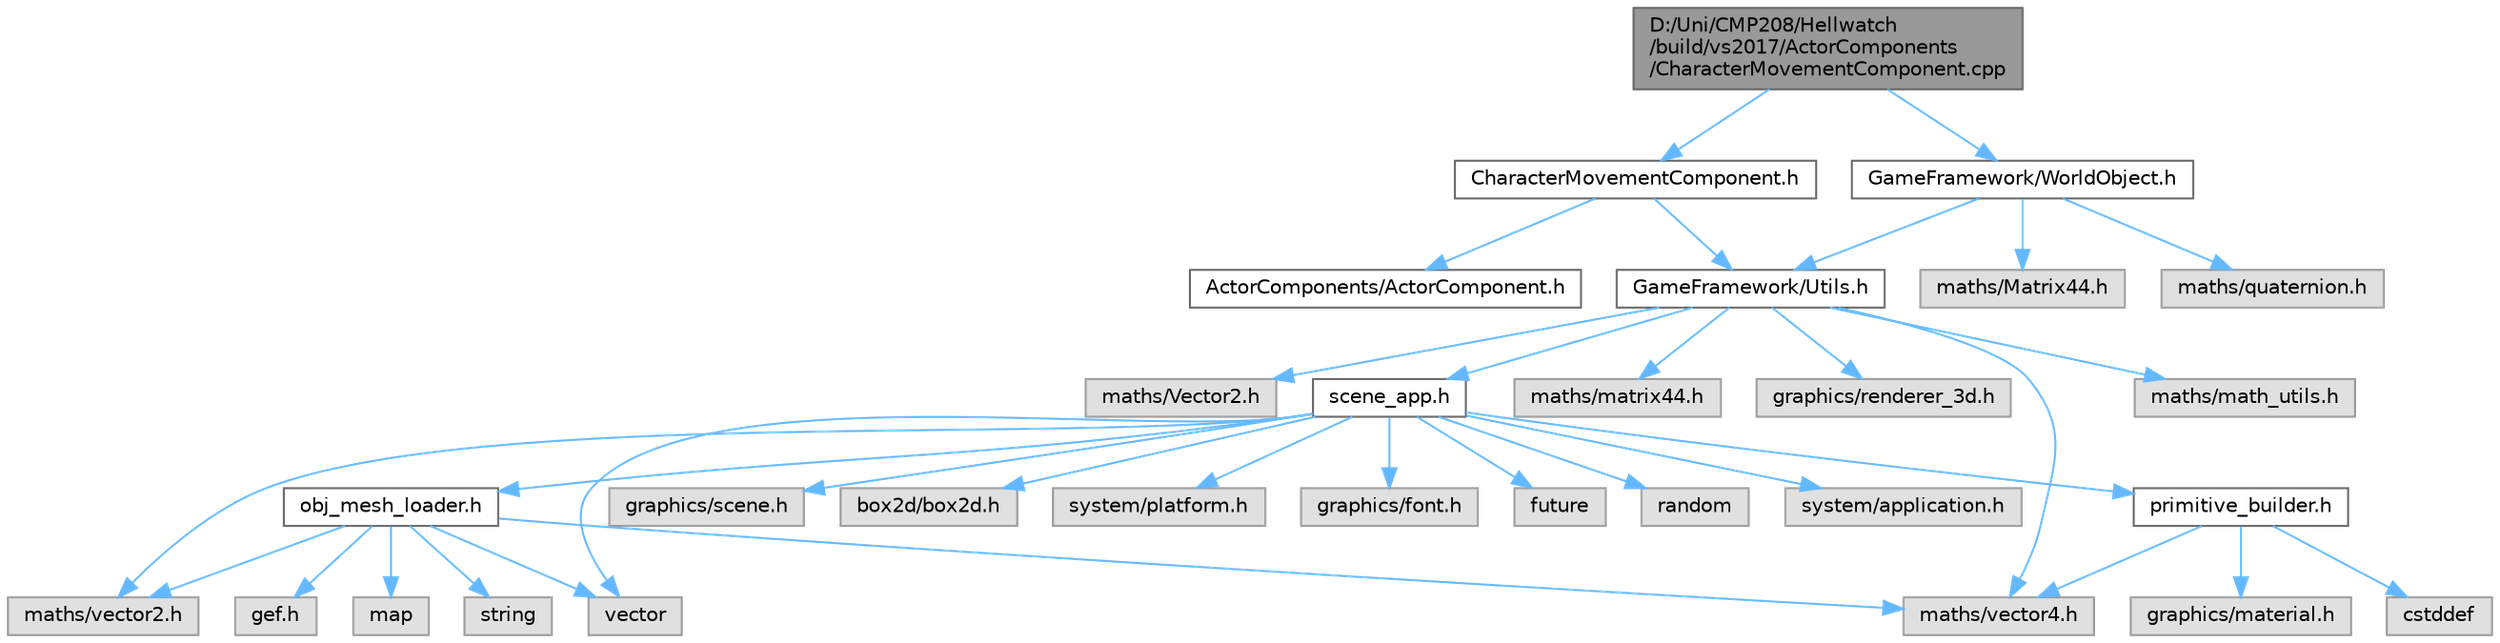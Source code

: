 digraph "D:/Uni/CMP208/Hellwatch/build/vs2017/ActorComponents/CharacterMovementComponent.cpp"
{
 // LATEX_PDF_SIZE
  bgcolor="transparent";
  edge [fontname=Helvetica,fontsize=10,labelfontname=Helvetica,labelfontsize=10];
  node [fontname=Helvetica,fontsize=10,shape=box,height=0.2,width=0.4];
  Node1 [label="D:/Uni/CMP208/Hellwatch\l/build/vs2017/ActorComponents\l/CharacterMovementComponent.cpp",height=0.2,width=0.4,color="gray40", fillcolor="grey60", style="filled", fontcolor="black",tooltip=" "];
  Node1 -> Node2 [color="steelblue1",style="solid"];
  Node2 [label="CharacterMovementComponent.h",height=0.2,width=0.4,color="grey40", fillcolor="white", style="filled",URL="$_character_movement_component_8h.html",tooltip=" "];
  Node2 -> Node3 [color="steelblue1",style="solid"];
  Node3 [label="ActorComponents/ActorComponent.h",height=0.2,width=0.4,color="grey40", fillcolor="white", style="filled",URL="$_actor_component_8h.html",tooltip=" "];
  Node2 -> Node4 [color="steelblue1",style="solid"];
  Node4 [label="GameFramework/Utils.h",height=0.2,width=0.4,color="grey40", fillcolor="white", style="filled",URL="$_utils_8h.html",tooltip=" "];
  Node4 -> Node5 [color="steelblue1",style="solid"];
  Node5 [label="maths/Vector2.h",height=0.2,width=0.4,color="grey60", fillcolor="#E0E0E0", style="filled",tooltip=" "];
  Node4 -> Node6 [color="steelblue1",style="solid"];
  Node6 [label="maths/vector4.h",height=0.2,width=0.4,color="grey60", fillcolor="#E0E0E0", style="filled",tooltip=" "];
  Node4 -> Node7 [color="steelblue1",style="solid"];
  Node7 [label="maths/matrix44.h",height=0.2,width=0.4,color="grey60", fillcolor="#E0E0E0", style="filled",tooltip=" "];
  Node4 -> Node8 [color="steelblue1",style="solid"];
  Node8 [label="graphics/renderer_3d.h",height=0.2,width=0.4,color="grey60", fillcolor="#E0E0E0", style="filled",tooltip=" "];
  Node4 -> Node9 [color="steelblue1",style="solid"];
  Node9 [label="scene_app.h",height=0.2,width=0.4,color="grey40", fillcolor="white", style="filled",URL="$scene__app_8h.html",tooltip=" "];
  Node9 -> Node10 [color="steelblue1",style="solid"];
  Node10 [label="system/application.h",height=0.2,width=0.4,color="grey60", fillcolor="#E0E0E0", style="filled",tooltip=" "];
  Node9 -> Node11 [color="steelblue1",style="solid"];
  Node11 [label="maths/vector2.h",height=0.2,width=0.4,color="grey60", fillcolor="#E0E0E0", style="filled",tooltip=" "];
  Node9 -> Node12 [color="steelblue1",style="solid"];
  Node12 [label="primitive_builder.h",height=0.2,width=0.4,color="grey40", fillcolor="white", style="filled",URL="$primitive__builder_8h.html",tooltip=" "];
  Node12 -> Node6 [color="steelblue1",style="solid"];
  Node12 -> Node13 [color="steelblue1",style="solid"];
  Node13 [label="graphics/material.h",height=0.2,width=0.4,color="grey60", fillcolor="#E0E0E0", style="filled",tooltip=" "];
  Node12 -> Node14 [color="steelblue1",style="solid"];
  Node14 [label="cstddef",height=0.2,width=0.4,color="grey60", fillcolor="#E0E0E0", style="filled",tooltip=" "];
  Node9 -> Node15 [color="steelblue1",style="solid"];
  Node15 [label="graphics/scene.h",height=0.2,width=0.4,color="grey60", fillcolor="#E0E0E0", style="filled",tooltip=" "];
  Node9 -> Node16 [color="steelblue1",style="solid"];
  Node16 [label="box2d/box2d.h",height=0.2,width=0.4,color="grey60", fillcolor="#E0E0E0", style="filled",tooltip=" "];
  Node9 -> Node17 [color="steelblue1",style="solid"];
  Node17 [label="system/platform.h",height=0.2,width=0.4,color="grey60", fillcolor="#E0E0E0", style="filled",tooltip=" "];
  Node9 -> Node18 [color="steelblue1",style="solid"];
  Node18 [label="obj_mesh_loader.h",height=0.2,width=0.4,color="grey40", fillcolor="white", style="filled",URL="$obj__mesh__loader_8h.html",tooltip=" "];
  Node18 -> Node19 [color="steelblue1",style="solid"];
  Node19 [label="gef.h",height=0.2,width=0.4,color="grey60", fillcolor="#E0E0E0", style="filled",tooltip=" "];
  Node18 -> Node20 [color="steelblue1",style="solid"];
  Node20 [label="map",height=0.2,width=0.4,color="grey60", fillcolor="#E0E0E0", style="filled",tooltip=" "];
  Node18 -> Node21 [color="steelblue1",style="solid"];
  Node21 [label="string",height=0.2,width=0.4,color="grey60", fillcolor="#E0E0E0", style="filled",tooltip=" "];
  Node18 -> Node22 [color="steelblue1",style="solid"];
  Node22 [label="vector",height=0.2,width=0.4,color="grey60", fillcolor="#E0E0E0", style="filled",tooltip=" "];
  Node18 -> Node6 [color="steelblue1",style="solid"];
  Node18 -> Node11 [color="steelblue1",style="solid"];
  Node9 -> Node23 [color="steelblue1",style="solid"];
  Node23 [label="graphics/font.h",height=0.2,width=0.4,color="grey60", fillcolor="#E0E0E0", style="filled",tooltip=" "];
  Node9 -> Node22 [color="steelblue1",style="solid"];
  Node9 -> Node24 [color="steelblue1",style="solid"];
  Node24 [label="future",height=0.2,width=0.4,color="grey60", fillcolor="#E0E0E0", style="filled",tooltip=" "];
  Node9 -> Node25 [color="steelblue1",style="solid"];
  Node25 [label="random",height=0.2,width=0.4,color="grey60", fillcolor="#E0E0E0", style="filled",tooltip=" "];
  Node4 -> Node26 [color="steelblue1",style="solid"];
  Node26 [label="maths/math_utils.h",height=0.2,width=0.4,color="grey60", fillcolor="#E0E0E0", style="filled",tooltip=" "];
  Node1 -> Node27 [color="steelblue1",style="solid"];
  Node27 [label="GameFramework/WorldObject.h",height=0.2,width=0.4,color="grey40", fillcolor="white", style="filled",URL="$_world_object_8h.html",tooltip=" "];
  Node27 -> Node28 [color="steelblue1",style="solid"];
  Node28 [label="maths/Matrix44.h",height=0.2,width=0.4,color="grey60", fillcolor="#E0E0E0", style="filled",tooltip=" "];
  Node27 -> Node29 [color="steelblue1",style="solid"];
  Node29 [label="maths/quaternion.h",height=0.2,width=0.4,color="grey60", fillcolor="#E0E0E0", style="filled",tooltip=" "];
  Node27 -> Node4 [color="steelblue1",style="solid"];
}
